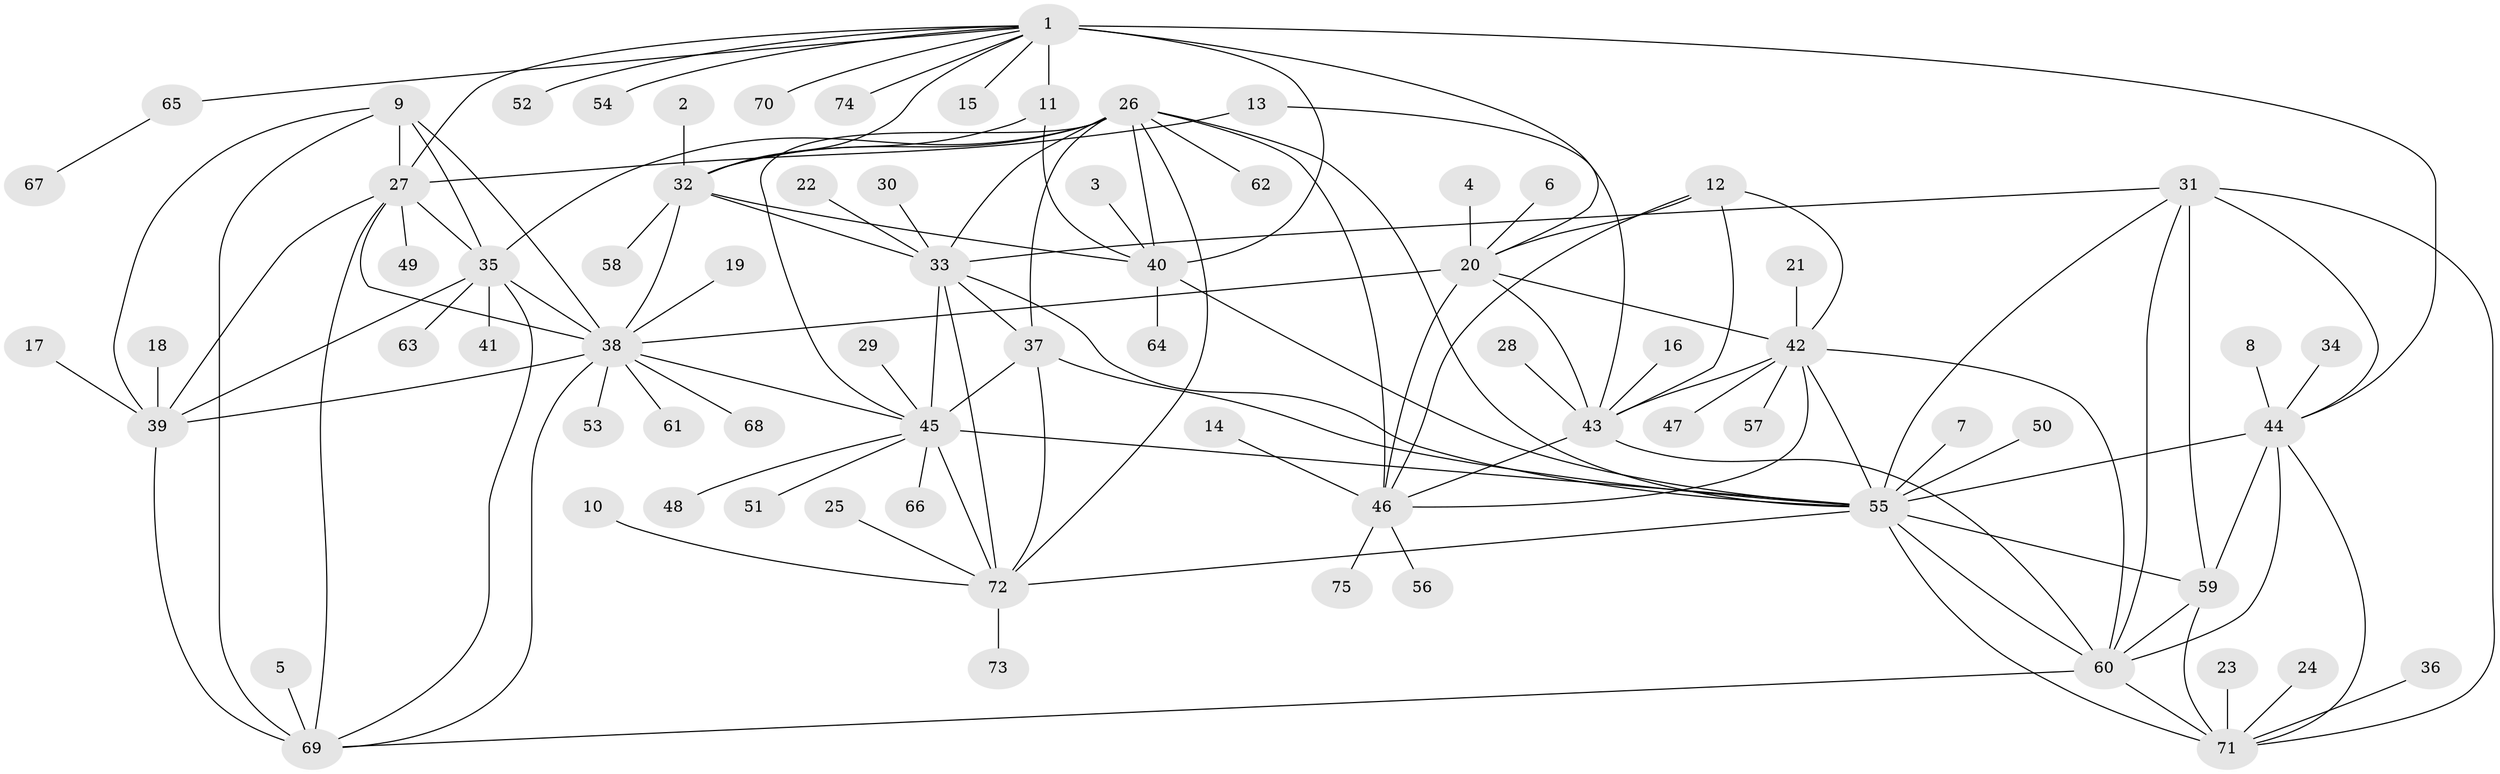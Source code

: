 // original degree distribution, {12: 0.02054794520547945, 9: 0.0547945205479452, 11: 0.0273972602739726, 8: 0.02054794520547945, 6: 0.02054794520547945, 10: 0.0410958904109589, 7: 0.03424657534246575, 13: 0.0136986301369863, 15: 0.00684931506849315, 1: 0.6027397260273972, 3: 0.0410958904109589, 2: 0.11643835616438356}
// Generated by graph-tools (version 1.1) at 2025/26/03/09/25 03:26:46]
// undirected, 75 vertices, 128 edges
graph export_dot {
graph [start="1"]
  node [color=gray90,style=filled];
  1;
  2;
  3;
  4;
  5;
  6;
  7;
  8;
  9;
  10;
  11;
  12;
  13;
  14;
  15;
  16;
  17;
  18;
  19;
  20;
  21;
  22;
  23;
  24;
  25;
  26;
  27;
  28;
  29;
  30;
  31;
  32;
  33;
  34;
  35;
  36;
  37;
  38;
  39;
  40;
  41;
  42;
  43;
  44;
  45;
  46;
  47;
  48;
  49;
  50;
  51;
  52;
  53;
  54;
  55;
  56;
  57;
  58;
  59;
  60;
  61;
  62;
  63;
  64;
  65;
  66;
  67;
  68;
  69;
  70;
  71;
  72;
  73;
  74;
  75;
  1 -- 11 [weight=3.0];
  1 -- 15 [weight=1.0];
  1 -- 20 [weight=1.0];
  1 -- 27 [weight=1.0];
  1 -- 32 [weight=3.0];
  1 -- 40 [weight=6.0];
  1 -- 44 [weight=1.0];
  1 -- 52 [weight=1.0];
  1 -- 54 [weight=1.0];
  1 -- 65 [weight=1.0];
  1 -- 70 [weight=1.0];
  1 -- 74 [weight=1.0];
  2 -- 32 [weight=1.0];
  3 -- 40 [weight=1.0];
  4 -- 20 [weight=1.0];
  5 -- 69 [weight=1.0];
  6 -- 20 [weight=1.0];
  7 -- 55 [weight=1.0];
  8 -- 44 [weight=1.0];
  9 -- 27 [weight=2.0];
  9 -- 35 [weight=2.0];
  9 -- 38 [weight=2.0];
  9 -- 39 [weight=2.0];
  9 -- 69 [weight=2.0];
  10 -- 72 [weight=1.0];
  11 -- 32 [weight=1.0];
  11 -- 40 [weight=2.0];
  12 -- 20 [weight=4.0];
  12 -- 42 [weight=2.0];
  12 -- 43 [weight=2.0];
  12 -- 46 [weight=2.0];
  13 -- 27 [weight=1.0];
  13 -- 43 [weight=1.0];
  14 -- 46 [weight=1.0];
  16 -- 43 [weight=1.0];
  17 -- 39 [weight=1.0];
  18 -- 39 [weight=1.0];
  19 -- 38 [weight=1.0];
  20 -- 38 [weight=1.0];
  20 -- 42 [weight=2.0];
  20 -- 43 [weight=2.0];
  20 -- 46 [weight=2.0];
  21 -- 42 [weight=1.0];
  22 -- 33 [weight=1.0];
  23 -- 71 [weight=1.0];
  24 -- 71 [weight=1.0];
  25 -- 72 [weight=1.0];
  26 -- 32 [weight=1.0];
  26 -- 33 [weight=1.0];
  26 -- 35 [weight=1.0];
  26 -- 37 [weight=1.0];
  26 -- 40 [weight=1.0];
  26 -- 45 [weight=2.0];
  26 -- 46 [weight=1.0];
  26 -- 55 [weight=1.0];
  26 -- 62 [weight=1.0];
  26 -- 72 [weight=1.0];
  27 -- 35 [weight=1.0];
  27 -- 38 [weight=1.0];
  27 -- 39 [weight=1.0];
  27 -- 49 [weight=1.0];
  27 -- 69 [weight=1.0];
  28 -- 43 [weight=1.0];
  29 -- 45 [weight=1.0];
  30 -- 33 [weight=1.0];
  31 -- 33 [weight=1.0];
  31 -- 44 [weight=1.0];
  31 -- 55 [weight=1.0];
  31 -- 59 [weight=2.0];
  31 -- 60 [weight=1.0];
  31 -- 71 [weight=1.0];
  32 -- 33 [weight=1.0];
  32 -- 38 [weight=1.0];
  32 -- 40 [weight=2.0];
  32 -- 58 [weight=1.0];
  33 -- 37 [weight=1.0];
  33 -- 45 [weight=2.0];
  33 -- 55 [weight=1.0];
  33 -- 72 [weight=1.0];
  34 -- 44 [weight=1.0];
  35 -- 38 [weight=1.0];
  35 -- 39 [weight=1.0];
  35 -- 41 [weight=1.0];
  35 -- 63 [weight=1.0];
  35 -- 69 [weight=1.0];
  36 -- 71 [weight=1.0];
  37 -- 45 [weight=2.0];
  37 -- 55 [weight=1.0];
  37 -- 72 [weight=1.0];
  38 -- 39 [weight=1.0];
  38 -- 45 [weight=1.0];
  38 -- 53 [weight=1.0];
  38 -- 61 [weight=1.0];
  38 -- 68 [weight=1.0];
  38 -- 69 [weight=1.0];
  39 -- 69 [weight=1.0];
  40 -- 55 [weight=1.0];
  40 -- 64 [weight=1.0];
  42 -- 43 [weight=1.0];
  42 -- 46 [weight=1.0];
  42 -- 47 [weight=1.0];
  42 -- 55 [weight=1.0];
  42 -- 57 [weight=1.0];
  42 -- 60 [weight=1.0];
  43 -- 46 [weight=1.0];
  43 -- 60 [weight=1.0];
  44 -- 55 [weight=1.0];
  44 -- 59 [weight=2.0];
  44 -- 60 [weight=1.0];
  44 -- 71 [weight=1.0];
  45 -- 48 [weight=1.0];
  45 -- 51 [weight=1.0];
  45 -- 55 [weight=2.0];
  45 -- 66 [weight=1.0];
  45 -- 72 [weight=2.0];
  46 -- 56 [weight=1.0];
  46 -- 75 [weight=1.0];
  50 -- 55 [weight=1.0];
  55 -- 59 [weight=2.0];
  55 -- 60 [weight=1.0];
  55 -- 71 [weight=1.0];
  55 -- 72 [weight=1.0];
  59 -- 60 [weight=2.0];
  59 -- 71 [weight=2.0];
  60 -- 69 [weight=1.0];
  60 -- 71 [weight=1.0];
  65 -- 67 [weight=1.0];
  72 -- 73 [weight=1.0];
}
